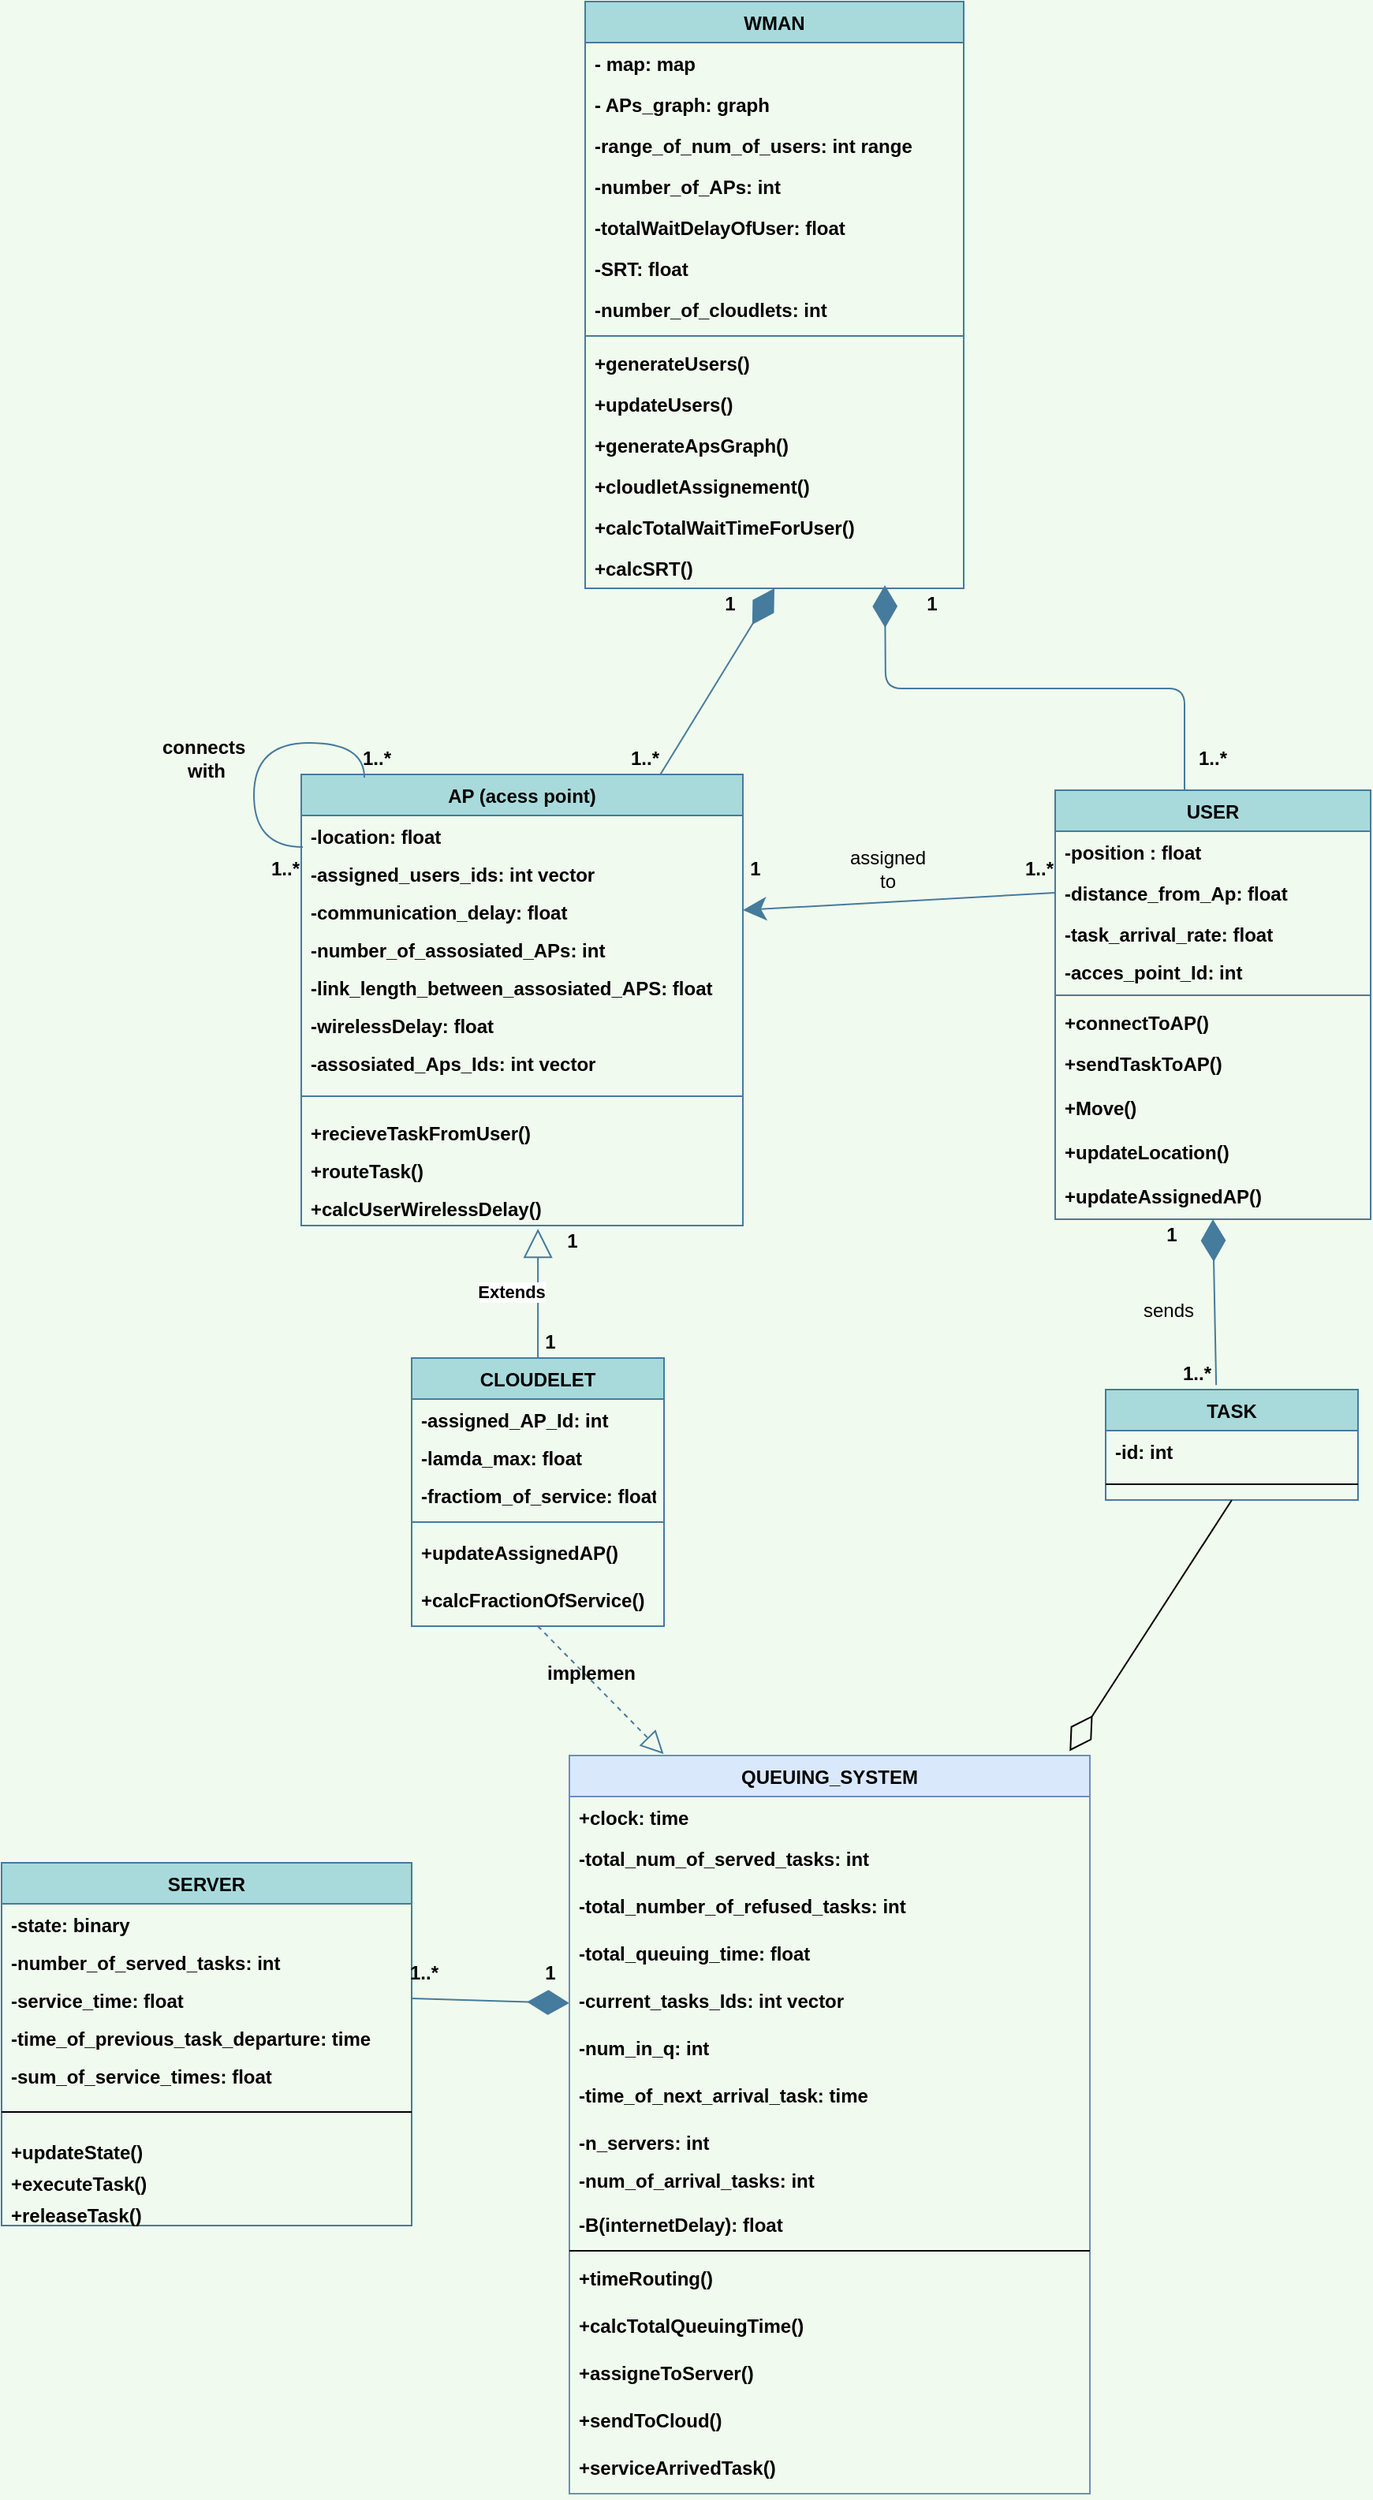 <mxfile version="15.0.6" type="device"><diagram id="C5RBs43oDa-KdzZeNtuy" name="Page-1"><mxGraphModel dx="4340" dy="3819" grid="1" gridSize="10" guides="1" tooltips="1" connect="1" arrows="1" fold="1" page="1" pageScale="1" pageWidth="1169" pageHeight="1654" background="#F1FAEE" math="0" shadow="0"><root><mxCell id="WIyWlLk6GJQsqaUBKTNV-0"/><mxCell id="WIyWlLk6GJQsqaUBKTNV-1" parent="WIyWlLk6GJQsqaUBKTNV-0"/><mxCell id="zkfFHV4jXpPFQw0GAbJ--0" value="WMAN" style="swimlane;fontStyle=1;align=center;verticalAlign=top;childLayout=stackLayout;horizontal=1;startSize=26;horizontalStack=0;resizeParent=1;resizeLast=0;collapsible=1;marginBottom=0;shadow=0;strokeWidth=1;fillColor=#A8DADC;strokeColor=#457B9D;" parent="WIyWlLk6GJQsqaUBKTNV-1" vertex="1"><mxGeometry x="560" y="-1600" width="240" height="372" as="geometry"><mxRectangle x="220" y="120" width="160" height="26" as="alternateBounds"/></mxGeometry></mxCell><mxCell id="zkfFHV4jXpPFQw0GAbJ--1" value="- map: map" style="text;align=left;verticalAlign=top;spacingLeft=4;spacingRight=4;overflow=hidden;rotatable=0;points=[[0,0.5],[1,0.5]];portConstraint=eastwest;fontStyle=1" parent="zkfFHV4jXpPFQw0GAbJ--0" vertex="1"><mxGeometry y="26" width="240" height="26" as="geometry"/></mxCell><mxCell id="zkfFHV4jXpPFQw0GAbJ--2" value="- APs_graph: graph" style="text;align=left;verticalAlign=top;spacingLeft=4;spacingRight=4;overflow=hidden;rotatable=0;points=[[0,0.5],[1,0.5]];portConstraint=eastwest;shadow=0;html=0;fontStyle=1" parent="zkfFHV4jXpPFQw0GAbJ--0" vertex="1"><mxGeometry y="52" width="240" height="26" as="geometry"/></mxCell><mxCell id="duXqDelRjaNol4sOZulY-4" value="-range_of_num_of_users: int range" style="text;align=left;verticalAlign=top;spacingLeft=4;spacingRight=4;overflow=hidden;rotatable=0;points=[[0,0.5],[1,0.5]];portConstraint=eastwest;shadow=0;html=0;fontStyle=1" vertex="1" parent="zkfFHV4jXpPFQw0GAbJ--0"><mxGeometry y="78" width="240" height="26" as="geometry"/></mxCell><mxCell id="duXqDelRjaNol4sOZulY-3" value="-number_of_APs: int" style="text;align=left;verticalAlign=top;spacingLeft=4;spacingRight=4;overflow=hidden;rotatable=0;points=[[0,0.5],[1,0.5]];portConstraint=eastwest;shadow=0;html=0;fontStyle=1" vertex="1" parent="zkfFHV4jXpPFQw0GAbJ--0"><mxGeometry y="104" width="240" height="26" as="geometry"/></mxCell><mxCell id="duXqDelRjaNol4sOZulY-54" value="-totalWaitDelayOfUser: float" style="text;align=left;verticalAlign=top;spacingLeft=4;spacingRight=4;overflow=hidden;rotatable=0;points=[[0,0.5],[1,0.5]];portConstraint=eastwest;shadow=0;html=0;fontStyle=1" vertex="1" parent="zkfFHV4jXpPFQw0GAbJ--0"><mxGeometry y="130" width="240" height="26" as="geometry"/></mxCell><mxCell id="duXqDelRjaNol4sOZulY-57" value="-SRT: float" style="text;align=left;verticalAlign=top;spacingLeft=4;spacingRight=4;overflow=hidden;rotatable=0;points=[[0,0.5],[1,0.5]];portConstraint=eastwest;shadow=0;html=0;fontStyle=1" vertex="1" parent="zkfFHV4jXpPFQw0GAbJ--0"><mxGeometry y="156" width="240" height="26" as="geometry"/></mxCell><mxCell id="duXqDelRjaNol4sOZulY-5" value="-number_of_cloudlets: int" style="text;align=left;verticalAlign=top;spacingLeft=4;spacingRight=4;overflow=hidden;rotatable=0;points=[[0,0.5],[1,0.5]];portConstraint=eastwest;shadow=0;html=0;fontStyle=1" vertex="1" parent="zkfFHV4jXpPFQw0GAbJ--0"><mxGeometry y="182" width="240" height="26" as="geometry"/></mxCell><mxCell id="zkfFHV4jXpPFQw0GAbJ--4" value="" style="line;html=1;strokeWidth=1;align=left;verticalAlign=middle;spacingTop=-1;spacingLeft=3;spacingRight=3;rotatable=0;labelPosition=right;points=[];portConstraint=eastwest;labelBackgroundColor=#F1FAEE;fillColor=#A8DADC;strokeColor=#457B9D;fontStyle=1" parent="zkfFHV4jXpPFQw0GAbJ--0" vertex="1"><mxGeometry y="208" width="240" height="8" as="geometry"/></mxCell><mxCell id="duXqDelRjaNol4sOZulY-13" value="+generateUsers()" style="text;align=left;verticalAlign=top;spacingLeft=4;spacingRight=4;overflow=hidden;rotatable=0;points=[[0,0.5],[1,0.5]];portConstraint=eastwest;shadow=0;html=0;fontStyle=1" vertex="1" parent="zkfFHV4jXpPFQw0GAbJ--0"><mxGeometry y="216" width="240" height="26" as="geometry"/></mxCell><mxCell id="duXqDelRjaNol4sOZulY-14" value="+updateUsers()&#10;" style="text;align=left;verticalAlign=top;spacingLeft=4;spacingRight=4;overflow=hidden;rotatable=0;points=[[0,0.5],[1,0.5]];portConstraint=eastwest;shadow=0;html=0;fontStyle=1" vertex="1" parent="zkfFHV4jXpPFQw0GAbJ--0"><mxGeometry y="242" width="240" height="26" as="geometry"/></mxCell><mxCell id="duXqDelRjaNol4sOZulY-15" value="+generateApsGraph()" style="text;align=left;verticalAlign=top;spacingLeft=4;spacingRight=4;overflow=hidden;rotatable=0;points=[[0,0.5],[1,0.5]];portConstraint=eastwest;shadow=0;html=0;fontStyle=1" vertex="1" parent="zkfFHV4jXpPFQw0GAbJ--0"><mxGeometry y="268" width="240" height="26" as="geometry"/></mxCell><mxCell id="duXqDelRjaNol4sOZulY-17" value="+cloudletAssignement()" style="text;align=left;verticalAlign=top;spacingLeft=4;spacingRight=4;overflow=hidden;rotatable=0;points=[[0,0.5],[1,0.5]];portConstraint=eastwest;shadow=0;html=0;fontStyle=1" vertex="1" parent="zkfFHV4jXpPFQw0GAbJ--0"><mxGeometry y="294" width="240" height="26" as="geometry"/></mxCell><mxCell id="duXqDelRjaNol4sOZulY-52" value="+calcTotalWaitTimeForUser()" style="text;align=left;verticalAlign=top;spacingLeft=4;spacingRight=4;overflow=hidden;rotatable=0;points=[[0,0.5],[1,0.5]];portConstraint=eastwest;shadow=0;html=0;fontStyle=1" vertex="1" parent="zkfFHV4jXpPFQw0GAbJ--0"><mxGeometry y="320" width="240" height="26" as="geometry"/></mxCell><mxCell id="duXqDelRjaNol4sOZulY-51" value="+calcSRT()" style="text;align=left;verticalAlign=top;spacingLeft=4;spacingRight=4;overflow=hidden;rotatable=0;points=[[0,0.5],[1,0.5]];portConstraint=eastwest;shadow=0;html=0;fontStyle=1" vertex="1" parent="zkfFHV4jXpPFQw0GAbJ--0"><mxGeometry y="346" width="240" height="26" as="geometry"/></mxCell><mxCell id="zkfFHV4jXpPFQw0GAbJ--13" value="AP (acess point)" style="swimlane;fontStyle=1;align=center;verticalAlign=top;childLayout=stackLayout;horizontal=1;startSize=26;horizontalStack=0;resizeParent=1;resizeLast=0;collapsible=1;marginBottom=0;shadow=0;strokeWidth=1;fillColor=#A8DADC;strokeColor=#457B9D;" parent="WIyWlLk6GJQsqaUBKTNV-1" vertex="1"><mxGeometry x="380" y="-1110" width="280" height="286" as="geometry"><mxRectangle x="340" y="380" width="170" height="26" as="alternateBounds"/></mxGeometry></mxCell><mxCell id="0unxeQhDDGH4DxMglJ66-23" value="-location: float " style="text;align=left;verticalAlign=top;spacingLeft=4;spacingRight=4;overflow=hidden;rotatable=0;points=[[0,0.5],[1,0.5]];portConstraint=eastwest;fontStyle=1" parent="zkfFHV4jXpPFQw0GAbJ--13" vertex="1"><mxGeometry y="26" width="280" height="24" as="geometry"/></mxCell><mxCell id="duXqDelRjaNol4sOZulY-43" value="-assigned_users_ids: int vector" style="text;align=left;verticalAlign=top;spacingLeft=4;spacingRight=4;overflow=hidden;rotatable=0;points=[[0,0.5],[1,0.5]];portConstraint=eastwest;fontStyle=1" vertex="1" parent="zkfFHV4jXpPFQw0GAbJ--13"><mxGeometry y="50" width="280" height="24" as="geometry"/></mxCell><mxCell id="0unxeQhDDGH4DxMglJ66-0" value="-communication_delay: float" style="text;align=left;verticalAlign=top;spacingLeft=4;spacingRight=4;overflow=hidden;rotatable=0;points=[[0,0.5],[1,0.5]];portConstraint=eastwest;fontStyle=1" parent="zkfFHV4jXpPFQw0GAbJ--13" vertex="1"><mxGeometry y="74" width="280" height="24" as="geometry"/></mxCell><mxCell id="duXqDelRjaNol4sOZulY-6" value="-number_of_assosiated_APs: int" style="text;align=left;verticalAlign=top;spacingLeft=4;spacingRight=4;overflow=hidden;rotatable=0;points=[[0,0.5],[1,0.5]];portConstraint=eastwest;fontStyle=1" vertex="1" parent="zkfFHV4jXpPFQw0GAbJ--13"><mxGeometry y="98" width="280" height="24" as="geometry"/></mxCell><mxCell id="duXqDelRjaNol4sOZulY-60" value="-link_length_between_assosiated_APS: float" style="text;align=left;verticalAlign=top;spacingLeft=4;spacingRight=4;overflow=hidden;rotatable=0;points=[[0,0.5],[1,0.5]];portConstraint=eastwest;fontStyle=1" vertex="1" parent="zkfFHV4jXpPFQw0GAbJ--13"><mxGeometry y="122" width="280" height="24" as="geometry"/></mxCell><mxCell id="duXqDelRjaNol4sOZulY-7" value="-wirelessDelay: float" style="text;align=left;verticalAlign=top;spacingLeft=4;spacingRight=4;overflow=hidden;rotatable=0;points=[[0,0.5],[1,0.5]];portConstraint=eastwest;fontStyle=1" vertex="1" parent="zkfFHV4jXpPFQw0GAbJ--13"><mxGeometry y="146" width="280" height="24" as="geometry"/></mxCell><mxCell id="duXqDelRjaNol4sOZulY-61" value="-assosiated_Aps_Ids: int vector" style="text;align=left;verticalAlign=top;spacingLeft=4;spacingRight=4;overflow=hidden;rotatable=0;points=[[0,0.5],[1,0.5]];portConstraint=eastwest;fontStyle=1" vertex="1" parent="zkfFHV4jXpPFQw0GAbJ--13"><mxGeometry y="170" width="280" height="24" as="geometry"/></mxCell><mxCell id="zkfFHV4jXpPFQw0GAbJ--15" value="" style="line;html=1;strokeWidth=1;align=left;verticalAlign=middle;spacingTop=-1;spacingLeft=3;spacingRight=3;rotatable=0;labelPosition=right;points=[];portConstraint=eastwest;labelBackgroundColor=#F1FAEE;fillColor=#A8DADC;strokeColor=#457B9D;fontStyle=1" parent="zkfFHV4jXpPFQw0GAbJ--13" vertex="1"><mxGeometry y="194" width="280" height="20" as="geometry"/></mxCell><mxCell id="0unxeQhDDGH4DxMglJ66-20" value="" style="endArrow=none;html=1;strokeColor=#457B9D;fillColor=#A8DADC;entryX=0.006;entryY=-0.167;entryDx=0;entryDy=0;elbow=vertical;entryPerimeter=0;fontStyle=1;edgeStyle=orthogonalEdgeStyle;curved=1;" parent="zkfFHV4jXpPFQw0GAbJ--13" edge="1"><mxGeometry relative="1" as="geometry"><mxPoint x="40" y="2" as="sourcePoint"/><mxPoint x="0.96" y="45.992" as="targetPoint"/><Array as="points"><mxPoint x="40" y="-20"/><mxPoint x="-30" y="-20"/><mxPoint x="-30" y="46"/></Array></mxGeometry></mxCell><mxCell id="duXqDelRjaNol4sOZulY-18" value="+recieveTaskFromUser()" style="text;align=left;verticalAlign=top;spacingLeft=4;spacingRight=4;overflow=hidden;rotatable=0;points=[[0,0.5],[1,0.5]];portConstraint=eastwest;fontStyle=1" vertex="1" parent="zkfFHV4jXpPFQw0GAbJ--13"><mxGeometry y="214" width="280" height="24" as="geometry"/></mxCell><mxCell id="duXqDelRjaNol4sOZulY-19" value="+routeTask()" style="text;align=left;verticalAlign=top;spacingLeft=4;spacingRight=4;overflow=hidden;rotatable=0;points=[[0,0.5],[1,0.5]];portConstraint=eastwest;fontStyle=1" vertex="1" parent="zkfFHV4jXpPFQw0GAbJ--13"><mxGeometry y="238" width="280" height="24" as="geometry"/></mxCell><mxCell id="duXqDelRjaNol4sOZulY-44" value="+calcUserWirelessDelay()" style="text;align=left;verticalAlign=top;spacingLeft=4;spacingRight=4;overflow=hidden;rotatable=0;points=[[0,0.5],[1,0.5]];portConstraint=eastwest;fontStyle=1" vertex="1" parent="zkfFHV4jXpPFQw0GAbJ--13"><mxGeometry y="262" width="280" height="24" as="geometry"/></mxCell><mxCell id="zkfFHV4jXpPFQw0GAbJ--17" value="USER" style="swimlane;fontStyle=1;align=center;verticalAlign=top;childLayout=stackLayout;horizontal=1;startSize=26;horizontalStack=0;resizeParent=1;resizeLast=0;collapsible=1;marginBottom=0;shadow=0;strokeWidth=1;fillColor=#A8DADC;strokeColor=#457B9D;" parent="WIyWlLk6GJQsqaUBKTNV-1" vertex="1"><mxGeometry x="858" y="-1100" width="200" height="272" as="geometry"><mxRectangle x="550" y="140" width="160" height="26" as="alternateBounds"/></mxGeometry></mxCell><mxCell id="zkfFHV4jXpPFQw0GAbJ--18" value="-position : float" style="text;align=left;verticalAlign=top;spacingLeft=4;spacingRight=4;overflow=hidden;rotatable=0;points=[[0,0.5],[1,0.5]];portConstraint=eastwest;fontStyle=1" parent="zkfFHV4jXpPFQw0GAbJ--17" vertex="1"><mxGeometry y="26" width="200" height="26" as="geometry"/></mxCell><mxCell id="zkfFHV4jXpPFQw0GAbJ--20" value="-distance_from_Ap: float" style="text;align=left;verticalAlign=top;spacingLeft=4;spacingRight=4;overflow=hidden;rotatable=0;points=[[0,0.5],[1,0.5]];portConstraint=eastwest;shadow=0;html=0;fontStyle=1" parent="zkfFHV4jXpPFQw0GAbJ--17" vertex="1"><mxGeometry y="52" width="200" height="26" as="geometry"/></mxCell><mxCell id="duXqDelRjaNol4sOZulY-58" value="-task_arrival_rate: float" style="text;strokeColor=none;fillColor=none;align=left;verticalAlign=top;spacingLeft=4;spacingRight=4;overflow=hidden;rotatable=0;points=[[0,0.5],[1,0.5]];portConstraint=eastwest;fontStyle=1;" vertex="1" parent="zkfFHV4jXpPFQw0GAbJ--17"><mxGeometry y="78" width="200" height="24" as="geometry"/></mxCell><mxCell id="duXqDelRjaNol4sOZulY-2" value="-acces_point_Id: int" style="text;strokeColor=none;fillColor=none;align=left;verticalAlign=top;spacingLeft=4;spacingRight=4;overflow=hidden;rotatable=0;points=[[0,0.5],[1,0.5]];portConstraint=eastwest;fontStyle=1;" vertex="1" parent="zkfFHV4jXpPFQw0GAbJ--17"><mxGeometry y="102" width="200" height="24" as="geometry"/></mxCell><mxCell id="zkfFHV4jXpPFQw0GAbJ--23" value="" style="line;html=1;strokeWidth=1;align=left;verticalAlign=middle;spacingTop=-1;spacingLeft=3;spacingRight=3;rotatable=0;labelPosition=right;points=[];portConstraint=eastwest;labelBackgroundColor=#F1FAEE;fillColor=#A8DADC;strokeColor=#457B9D;fontStyle=1" parent="zkfFHV4jXpPFQw0GAbJ--17" vertex="1"><mxGeometry y="126" width="200" height="8" as="geometry"/></mxCell><mxCell id="duXqDelRjaNol4sOZulY-22" value="+connectToAP()" style="text;align=left;verticalAlign=top;spacingLeft=4;spacingRight=4;overflow=hidden;rotatable=0;points=[[0,0.5],[1,0.5]];portConstraint=eastwest;shadow=0;html=0;fontStyle=1" vertex="1" parent="zkfFHV4jXpPFQw0GAbJ--17"><mxGeometry y="134" width="200" height="26" as="geometry"/></mxCell><mxCell id="duXqDelRjaNol4sOZulY-23" value="+sendTaskToAP()" style="text;align=left;verticalAlign=top;spacingLeft=4;spacingRight=4;overflow=hidden;rotatable=0;points=[[0,0.5],[1,0.5]];portConstraint=eastwest;shadow=0;html=0;fontStyle=1" vertex="1" parent="zkfFHV4jXpPFQw0GAbJ--17"><mxGeometry y="160" width="200" height="28" as="geometry"/></mxCell><mxCell id="duXqDelRjaNol4sOZulY-24" value="+Move()" style="text;align=left;verticalAlign=top;spacingLeft=4;spacingRight=4;overflow=hidden;rotatable=0;points=[[0,0.5],[1,0.5]];portConstraint=eastwest;shadow=0;html=0;fontStyle=1" vertex="1" parent="zkfFHV4jXpPFQw0GAbJ--17"><mxGeometry y="188" width="200" height="28" as="geometry"/></mxCell><mxCell id="duXqDelRjaNol4sOZulY-25" value="+updateLocation()" style="text;align=left;verticalAlign=top;spacingLeft=4;spacingRight=4;overflow=hidden;rotatable=0;points=[[0,0.5],[1,0.5]];portConstraint=eastwest;shadow=0;html=0;fontStyle=1" vertex="1" parent="zkfFHV4jXpPFQw0GAbJ--17"><mxGeometry y="216" width="200" height="28" as="geometry"/></mxCell><mxCell id="duXqDelRjaNol4sOZulY-27" value="+updateAssignedAP()" style="text;align=left;verticalAlign=top;spacingLeft=4;spacingRight=4;overflow=hidden;rotatable=0;points=[[0,0.5],[1,0.5]];portConstraint=eastwest;shadow=0;html=0;fontStyle=1" vertex="1" parent="zkfFHV4jXpPFQw0GAbJ--17"><mxGeometry y="244" width="200" height="28" as="geometry"/></mxCell><mxCell id="0unxeQhDDGH4DxMglJ66-6" value="CLOUDELET" style="swimlane;fontStyle=1;align=center;verticalAlign=top;childLayout=stackLayout;horizontal=1;startSize=26;horizontalStack=0;resizeParent=1;resizeLast=0;collapsible=1;marginBottom=0;shadow=0;strokeWidth=1;fillColor=#A8DADC;strokeColor=#457B9D;" parent="WIyWlLk6GJQsqaUBKTNV-1" vertex="1"><mxGeometry x="450" y="-740" width="160" height="170" as="geometry"><mxRectangle x="340" y="380" width="170" height="26" as="alternateBounds"/></mxGeometry></mxCell><mxCell id="duXqDelRjaNol4sOZulY-59" value="-assigned_AP_Id: int" style="text;align=left;verticalAlign=top;spacingLeft=4;spacingRight=4;overflow=hidden;rotatable=0;points=[[0,0.5],[1,0.5]];portConstraint=eastwest;fontStyle=1" vertex="1" parent="0unxeQhDDGH4DxMglJ66-6"><mxGeometry y="26" width="160" height="24" as="geometry"/></mxCell><mxCell id="duXqDelRjaNol4sOZulY-10" value="-lamda_max: float" style="text;align=left;verticalAlign=top;spacingLeft=4;spacingRight=4;overflow=hidden;rotatable=0;points=[[0,0.5],[1,0.5]];portConstraint=eastwest;fontStyle=1" vertex="1" parent="0unxeQhDDGH4DxMglJ66-6"><mxGeometry y="50" width="160" height="24" as="geometry"/></mxCell><mxCell id="duXqDelRjaNol4sOZulY-64" value="-fractiom_of_service: float" style="text;align=left;verticalAlign=top;spacingLeft=4;spacingRight=4;overflow=hidden;rotatable=0;points=[[0,0.5],[1,0.5]];portConstraint=eastwest;fontStyle=1" vertex="1" parent="0unxeQhDDGH4DxMglJ66-6"><mxGeometry y="74" width="160" height="24" as="geometry"/></mxCell><mxCell id="0unxeQhDDGH4DxMglJ66-9" value="" style="line;html=1;strokeWidth=1;align=left;verticalAlign=middle;spacingTop=-1;spacingLeft=3;spacingRight=3;rotatable=0;labelPosition=right;points=[];portConstraint=eastwest;labelBackgroundColor=#F1FAEE;fillColor=#A8DADC;strokeColor=#457B9D;fontStyle=1" parent="0unxeQhDDGH4DxMglJ66-6" vertex="1"><mxGeometry y="98" width="160" height="12" as="geometry"/></mxCell><mxCell id="duXqDelRjaNol4sOZulY-37" value="+updateAssignedAP()" style="text;align=left;verticalAlign=top;spacingLeft=4;spacingRight=4;overflow=hidden;rotatable=0;points=[[0,0.5],[1,0.5]];portConstraint=eastwest;shadow=0;html=0;fontStyle=1" vertex="1" parent="0unxeQhDDGH4DxMglJ66-6"><mxGeometry y="110" width="160" height="30" as="geometry"/></mxCell><mxCell id="duXqDelRjaNol4sOZulY-41" value="+calcFractionOfService()" style="text;align=left;verticalAlign=top;spacingLeft=4;spacingRight=4;overflow=hidden;rotatable=0;points=[[0,0.5],[1,0.5]];portConstraint=eastwest;shadow=0;html=0;fontStyle=1" vertex="1" parent="0unxeQhDDGH4DxMglJ66-6"><mxGeometry y="140" width="160" height="30" as="geometry"/></mxCell><mxCell id="0unxeQhDDGH4DxMglJ66-10" value="" style="endArrow=diamondThin;endFill=1;endSize=24;html=1;strokeColor=#457B9D;fillColor=#A8DADC;exitX=0.41;exitY=0;exitDx=0;exitDy=0;exitPerimeter=0;edgeStyle=orthogonalEdgeStyle;elbow=vertical;fontStyle=1" parent="WIyWlLk6GJQsqaUBKTNV-1" source="zkfFHV4jXpPFQw0GAbJ--17" edge="1"><mxGeometry width="160" relative="1" as="geometry"><mxPoint x="800" y="-660" as="sourcePoint"/><mxPoint x="750" y="-1230" as="targetPoint"/></mxGeometry></mxCell><mxCell id="0unxeQhDDGH4DxMglJ66-16" value="1..*" style="text;html=1;strokeColor=none;fillColor=none;align=center;verticalAlign=middle;whiteSpace=wrap;rounded=0;fontStyle=1" parent="WIyWlLk6GJQsqaUBKTNV-1" vertex="1"><mxGeometry x="950" y="-1130" width="16" height="20" as="geometry"/></mxCell><mxCell id="0unxeQhDDGH4DxMglJ66-17" value="" style="endArrow=diamondThin;endFill=1;endSize=24;html=1;strokeColor=#457B9D;fillColor=#A8DADC;entryX=0.5;entryY=1;entryDx=0;entryDy=0;fontStyle=1" parent="WIyWlLk6GJQsqaUBKTNV-1" source="zkfFHV4jXpPFQw0GAbJ--13" target="zkfFHV4jXpPFQw0GAbJ--0" edge="1"><mxGeometry width="160" relative="1" as="geometry"><mxPoint x="610" y="-450" as="sourcePoint"/><mxPoint x="770" y="-450" as="targetPoint"/></mxGeometry></mxCell><mxCell id="0unxeQhDDGH4DxMglJ66-18" value="1" style="text;html=1;strokeColor=none;fillColor=none;align=center;verticalAlign=middle;whiteSpace=wrap;rounded=0;fontStyle=1" parent="WIyWlLk6GJQsqaUBKTNV-1" vertex="1"><mxGeometry x="772" y="-1228" width="16" height="20" as="geometry"/></mxCell><mxCell id="0unxeQhDDGH4DxMglJ66-19" value="1..*" style="text;html=1;strokeColor=none;fillColor=none;align=center;verticalAlign=middle;whiteSpace=wrap;rounded=0;fontStyle=1" parent="WIyWlLk6GJQsqaUBKTNV-1" vertex="1"><mxGeometry x="940" y="-740" width="16" height="20" as="geometry"/></mxCell><mxCell id="0unxeQhDDGH4DxMglJ66-25" value="connects&amp;nbsp;&lt;br&gt;with" style="text;html=1;strokeColor=none;fillColor=none;align=center;verticalAlign=middle;whiteSpace=wrap;rounded=0;fontStyle=1" parent="WIyWlLk6GJQsqaUBKTNV-1" vertex="1"><mxGeometry x="300" y="-1130" width="40" height="20" as="geometry"/></mxCell><mxCell id="0unxeQhDDGH4DxMglJ66-26" value="Extends" style="endArrow=block;endSize=16;endFill=0;html=1;strokeColor=#457B9D;fillColor=#A8DADC;elbow=vertical;fontStyle=1;entryX=0.536;entryY=1.083;entryDx=0;entryDy=0;entryPerimeter=0;" parent="WIyWlLk6GJQsqaUBKTNV-1" source="0unxeQhDDGH4DxMglJ66-6" target="duXqDelRjaNol4sOZulY-44" edge="1"><mxGeometry x="0.016" y="17" width="160" relative="1" as="geometry"><mxPoint x="780" y="-330" as="sourcePoint"/><mxPoint x="654" y="-397" as="targetPoint"/><mxPoint as="offset"/></mxGeometry></mxCell><mxCell id="0unxeQhDDGH4DxMglJ66-27" value="" style="endArrow=block;dashed=1;endFill=0;endSize=12;html=1;strokeColor=#457B9D;fillColor=#A8DADC;entryX=0.181;entryY=-0.002;entryDx=0;entryDy=0;fontStyle=1;exitX=0.5;exitY=1;exitDx=0;exitDy=0;entryPerimeter=0;" parent="WIyWlLk6GJQsqaUBKTNV-1" source="0unxeQhDDGH4DxMglJ66-6" target="duXqDelRjaNol4sOZulY-108" edge="1"><mxGeometry width="160" relative="1" as="geometry"><mxPoint x="755" y="-110" as="sourcePoint"/><mxPoint x="900" y="-89" as="targetPoint"/></mxGeometry></mxCell><mxCell id="0unxeQhDDGH4DxMglJ66-34" value="SERVER" style="swimlane;fontStyle=1;align=center;verticalAlign=top;childLayout=stackLayout;horizontal=1;startSize=26;horizontalStack=0;resizeParent=1;resizeParentMax=0;resizeLast=0;collapsible=1;marginBottom=0;strokeColor=#457B9D;fillColor=#A8DADC;" parent="WIyWlLk6GJQsqaUBKTNV-1" vertex="1"><mxGeometry x="190" y="-420" width="260" height="230" as="geometry"/></mxCell><mxCell id="0unxeQhDDGH4DxMglJ66-35" value="-state: binary" style="text;strokeColor=none;fillColor=none;align=left;verticalAlign=top;spacingLeft=4;spacingRight=4;overflow=hidden;rotatable=0;points=[[0,0.5],[1,0.5]];portConstraint=eastwest;fontStyle=1;" parent="0unxeQhDDGH4DxMglJ66-34" vertex="1"><mxGeometry y="26" width="260" height="24" as="geometry"/></mxCell><mxCell id="0unxeQhDDGH4DxMglJ66-50" value="-number_of_served_tasks: int" style="text;strokeColor=none;fillColor=none;align=left;verticalAlign=top;spacingLeft=4;spacingRight=4;overflow=hidden;rotatable=0;points=[[0,0.5],[1,0.5]];portConstraint=eastwest;fontStyle=1;" parent="0unxeQhDDGH4DxMglJ66-34" vertex="1"><mxGeometry y="50" width="260" height="24" as="geometry"/></mxCell><mxCell id="0unxeQhDDGH4DxMglJ66-51" value="-service_time: float" style="text;strokeColor=none;fillColor=none;align=left;verticalAlign=top;spacingLeft=4;spacingRight=4;overflow=hidden;rotatable=0;points=[[0,0.5],[1,0.5]];portConstraint=eastwest;fontStyle=1;" parent="0unxeQhDDGH4DxMglJ66-34" vertex="1"><mxGeometry y="74" width="260" height="24" as="geometry"/></mxCell><mxCell id="0unxeQhDDGH4DxMglJ66-53" value="-time_of_previous_task_departure: time" style="text;strokeColor=none;fillColor=none;align=left;verticalAlign=top;spacingLeft=4;spacingRight=4;overflow=hidden;rotatable=0;points=[[0,0.5],[1,0.5]];portConstraint=eastwest;fontStyle=1;" parent="0unxeQhDDGH4DxMglJ66-34" vertex="1"><mxGeometry y="98" width="260" height="24" as="geometry"/></mxCell><mxCell id="0unxeQhDDGH4DxMglJ66-58" value="-sum_of_service_times: float" style="text;strokeColor=none;fillColor=none;align=left;verticalAlign=top;spacingLeft=4;spacingRight=4;overflow=hidden;rotatable=0;points=[[0,0.5],[1,0.5]];portConstraint=eastwest;fontStyle=1;" parent="0unxeQhDDGH4DxMglJ66-34" vertex="1"><mxGeometry y="122" width="260" height="24" as="geometry"/></mxCell><mxCell id="0unxeQhDDGH4DxMglJ66-36" value="" style="line;strokeWidth=1;fillColor=none;align=left;verticalAlign=middle;spacingTop=-1;spacingLeft=3;spacingRight=3;rotatable=0;labelPosition=right;points=[];portConstraint=eastwest;fontStyle=1;" parent="0unxeQhDDGH4DxMglJ66-34" vertex="1"><mxGeometry y="146" width="260" height="24" as="geometry"/></mxCell><mxCell id="duXqDelRjaNol4sOZulY-35" value="+updateState()" style="text;strokeColor=none;fillColor=none;align=left;verticalAlign=top;spacingLeft=4;spacingRight=4;overflow=hidden;rotatable=0;points=[[0,0.5],[1,0.5]];portConstraint=eastwest;fontStyle=1;" vertex="1" parent="0unxeQhDDGH4DxMglJ66-34"><mxGeometry y="170" width="260" height="20" as="geometry"/></mxCell><mxCell id="duXqDelRjaNol4sOZulY-34" value="+executeTask()" style="text;strokeColor=none;fillColor=none;align=left;verticalAlign=top;spacingLeft=4;spacingRight=4;overflow=hidden;rotatable=0;points=[[0,0.5],[1,0.5]];portConstraint=eastwest;fontStyle=1;" vertex="1" parent="0unxeQhDDGH4DxMglJ66-34"><mxGeometry y="190" width="260" height="20" as="geometry"/></mxCell><mxCell id="duXqDelRjaNol4sOZulY-36" value="+releaseTask()" style="text;strokeColor=none;fillColor=none;align=left;verticalAlign=top;spacingLeft=4;spacingRight=4;overflow=hidden;rotatable=0;points=[[0,0.5],[1,0.5]];portConstraint=eastwest;fontStyle=1;" vertex="1" parent="0unxeQhDDGH4DxMglJ66-34"><mxGeometry y="210" width="260" height="20" as="geometry"/></mxCell><mxCell id="0unxeQhDDGH4DxMglJ66-41" value="TASK" style="swimlane;fontStyle=1;align=center;verticalAlign=top;childLayout=stackLayout;horizontal=1;startSize=26;horizontalStack=0;resizeParent=1;resizeParentMax=0;resizeLast=0;collapsible=1;marginBottom=0;strokeColor=#457B9D;fillColor=#A8DADC;" parent="WIyWlLk6GJQsqaUBKTNV-1" vertex="1"><mxGeometry x="890" y="-720" width="160" height="70" as="geometry"/></mxCell><mxCell id="duXqDelRjaNol4sOZulY-12" value="-id: int" style="text;align=left;verticalAlign=top;spacingLeft=4;spacingRight=4;overflow=hidden;rotatable=0;points=[[0,0.5],[1,0.5]];portConstraint=eastwest;fontStyle=1" vertex="1" parent="0unxeQhDDGH4DxMglJ66-41"><mxGeometry y="26" width="160" height="24" as="geometry"/></mxCell><mxCell id="0unxeQhDDGH4DxMglJ66-43" value="" style="line;strokeWidth=1;fillColor=none;align=left;verticalAlign=middle;spacingTop=-1;spacingLeft=3;spacingRight=3;rotatable=0;labelPosition=right;points=[];portConstraint=eastwest;fontStyle=1;" parent="0unxeQhDDGH4DxMglJ66-41" vertex="1"><mxGeometry y="50" width="160" height="20" as="geometry"/></mxCell><mxCell id="0unxeQhDDGH4DxMglJ66-44" value="" style="endArrow=diamondThin;endFill=1;endSize=24;html=1;strokeColor=#457B9D;fillColor=#A8DADC;exitX=0.438;exitY=-0.041;exitDx=0;exitDy=0;exitPerimeter=0;entryX=0.5;entryY=1;entryDx=0;entryDy=0;fontStyle=1" parent="WIyWlLk6GJQsqaUBKTNV-1" source="0unxeQhDDGH4DxMglJ66-41" target="zkfFHV4jXpPFQw0GAbJ--17" edge="1"><mxGeometry width="160" relative="1" as="geometry"><mxPoint x="980" y="-433" as="sourcePoint"/><mxPoint x="1020" y="-470" as="targetPoint"/><Array as="points"/></mxGeometry></mxCell><mxCell id="0unxeQhDDGH4DxMglJ66-46" style="rounded=1;orthogonalLoop=1;jettySize=auto;html=1;exitX=0;exitY=0.5;exitDx=0;exitDy=0;entryX=1;entryY=0.5;entryDx=0;entryDy=0;endSize=12;strokeColor=#457B9D;fillColor=#A8DADC;fontStyle=1" parent="WIyWlLk6GJQsqaUBKTNV-1" source="zkfFHV4jXpPFQw0GAbJ--20" target="0unxeQhDDGH4DxMglJ66-0" edge="1"><mxGeometry relative="1" as="geometry"/></mxCell><mxCell id="0unxeQhDDGH4DxMglJ66-57" value="" style="endArrow=diamondThin;endFill=1;endSize=24;html=1;fontColor=#000000;strokeColor=#457B9D;fillColor=#A8DADC;exitX=1;exitY=0.5;exitDx=0;exitDy=0;entryX=0;entryY=0.5;entryDx=0;entryDy=0;" parent="WIyWlLk6GJQsqaUBKTNV-1" source="0unxeQhDDGH4DxMglJ66-51" target="duXqDelRjaNol4sOZulY-124" edge="1"><mxGeometry width="160" relative="1" as="geometry"><mxPoint x="570" y="80" as="sourcePoint"/><mxPoint x="546.25" y="-484" as="targetPoint"/></mxGeometry></mxCell><mxCell id="duXqDelRjaNol4sOZulY-11" value="" style="endArrow=diamondThin;endFill=0;endSize=24;html=1;entryX=0.961;entryY=-0.006;entryDx=0;entryDy=0;entryPerimeter=0;exitX=0.5;exitY=1;exitDx=0;exitDy=0;" edge="1" parent="WIyWlLk6GJQsqaUBKTNV-1" source="0unxeQhDDGH4DxMglJ66-41" target="duXqDelRjaNol4sOZulY-108"><mxGeometry width="160" relative="1" as="geometry"><mxPoint x="960" y="-350" as="sourcePoint"/><mxPoint x="950" y="-160" as="targetPoint"/></mxGeometry></mxCell><mxCell id="duXqDelRjaNol4sOZulY-72" value="1..*" style="text;html=1;strokeColor=none;fillColor=none;align=center;verticalAlign=middle;whiteSpace=wrap;rounded=0;fontStyle=1" vertex="1" parent="WIyWlLk6GJQsqaUBKTNV-1"><mxGeometry x="590" y="-1130" width="16" height="20" as="geometry"/></mxCell><mxCell id="duXqDelRjaNol4sOZulY-88" value="1" style="text;html=1;strokeColor=none;fillColor=none;align=center;verticalAlign=middle;whiteSpace=wrap;rounded=0;fontStyle=1" vertex="1" parent="WIyWlLk6GJQsqaUBKTNV-1"><mxGeometry x="644" y="-1228" width="16" height="20" as="geometry"/></mxCell><mxCell id="duXqDelRjaNol4sOZulY-89" value="1..*" style="text;html=1;strokeColor=none;fillColor=none;align=center;verticalAlign=middle;whiteSpace=wrap;rounded=0;fontStyle=1" vertex="1" parent="WIyWlLk6GJQsqaUBKTNV-1"><mxGeometry x="362" y="-1060" width="16" height="20" as="geometry"/></mxCell><mxCell id="duXqDelRjaNol4sOZulY-90" value="1..*" style="text;html=1;strokeColor=none;fillColor=none;align=center;verticalAlign=middle;whiteSpace=wrap;rounded=0;fontStyle=1" vertex="1" parent="WIyWlLk6GJQsqaUBKTNV-1"><mxGeometry x="420" y="-1130" width="16" height="20" as="geometry"/></mxCell><mxCell id="duXqDelRjaNol4sOZulY-91" value="1..*" style="text;html=1;strokeColor=none;fillColor=none;align=center;verticalAlign=middle;whiteSpace=wrap;rounded=0;fontStyle=1" vertex="1" parent="WIyWlLk6GJQsqaUBKTNV-1"><mxGeometry x="840" y="-1060" width="16" height="20" as="geometry"/></mxCell><mxCell id="duXqDelRjaNol4sOZulY-92" value="1" style="text;html=1;strokeColor=none;fillColor=none;align=center;verticalAlign=middle;whiteSpace=wrap;rounded=0;fontStyle=1" vertex="1" parent="WIyWlLk6GJQsqaUBKTNV-1"><mxGeometry x="660" y="-1060" width="16" height="20" as="geometry"/></mxCell><mxCell id="duXqDelRjaNol4sOZulY-95" value="assigned to" style="text;html=1;strokeColor=none;fillColor=none;align=center;verticalAlign=middle;whiteSpace=wrap;rounded=0;" vertex="1" parent="WIyWlLk6GJQsqaUBKTNV-1"><mxGeometry x="732" y="-1060" width="40" height="20" as="geometry"/></mxCell><mxCell id="duXqDelRjaNol4sOZulY-96" value="1" style="text;html=1;strokeColor=none;fillColor=none;align=center;verticalAlign=middle;whiteSpace=wrap;rounded=0;fontStyle=1" vertex="1" parent="WIyWlLk6GJQsqaUBKTNV-1"><mxGeometry x="544" y="-824" width="16" height="20" as="geometry"/></mxCell><mxCell id="duXqDelRjaNol4sOZulY-97" value="1" style="text;html=1;strokeColor=none;fillColor=none;align=center;verticalAlign=middle;whiteSpace=wrap;rounded=0;fontStyle=1" vertex="1" parent="WIyWlLk6GJQsqaUBKTNV-1"><mxGeometry x="530" y="-760" width="16" height="20" as="geometry"/></mxCell><mxCell id="duXqDelRjaNol4sOZulY-100" value="1" style="text;html=1;strokeColor=none;fillColor=none;align=center;verticalAlign=middle;whiteSpace=wrap;rounded=0;fontStyle=1" vertex="1" parent="WIyWlLk6GJQsqaUBKTNV-1"><mxGeometry x="924" y="-828" width="16" height="20" as="geometry"/></mxCell><mxCell id="duXqDelRjaNol4sOZulY-102" value="sends" style="text;html=1;strokeColor=none;fillColor=none;align=center;verticalAlign=middle;whiteSpace=wrap;rounded=0;" vertex="1" parent="WIyWlLk6GJQsqaUBKTNV-1"><mxGeometry x="910" y="-780" width="40" height="20" as="geometry"/></mxCell><mxCell id="duXqDelRjaNol4sOZulY-104" value="implemen" style="text;html=1;strokeColor=none;fillColor=none;align=center;verticalAlign=middle;whiteSpace=wrap;rounded=0;fontStyle=1" vertex="1" parent="WIyWlLk6GJQsqaUBKTNV-1"><mxGeometry x="544" y="-550" width="40" height="20" as="geometry"/></mxCell><mxCell id="duXqDelRjaNol4sOZulY-108" value="QUEUING_SYSTEM" style="swimlane;fontStyle=1;align=center;verticalAlign=top;childLayout=stackLayout;horizontal=1;startSize=26;horizontalStack=0;resizeParent=1;resizeParentMax=0;resizeLast=0;collapsible=1;marginBottom=0;fillColor=#dae8fc;strokeColor=#6c8ebf;" vertex="1" parent="WIyWlLk6GJQsqaUBKTNV-1"><mxGeometry x="550" y="-488" width="330" height="468" as="geometry"/></mxCell><mxCell id="duXqDelRjaNol4sOZulY-119" value="+clock: time" style="text;align=left;verticalAlign=top;spacingLeft=4;spacingRight=4;overflow=hidden;rotatable=0;points=[[0,0.5],[1,0.5]];portConstraint=eastwest;fontStyle=1" vertex="1" parent="duXqDelRjaNol4sOZulY-108"><mxGeometry y="26" width="330" height="26" as="geometry"/></mxCell><mxCell id="duXqDelRjaNol4sOZulY-127" value="-total_num_of_served_tasks: int" style="text;strokeColor=none;fillColor=none;align=left;verticalAlign=top;spacingLeft=4;spacingRight=4;overflow=hidden;rotatable=0;points=[[0,0.5],[1,0.5]];portConstraint=eastwest;fontStyle=1;" vertex="1" parent="duXqDelRjaNol4sOZulY-108"><mxGeometry y="52" width="330" height="30" as="geometry"/></mxCell><mxCell id="duXqDelRjaNol4sOZulY-126" value="-total_number_of_refused_tasks: int" style="text;strokeColor=none;fillColor=none;align=left;verticalAlign=top;spacingLeft=4;spacingRight=4;overflow=hidden;rotatable=0;points=[[0,0.5],[1,0.5]];portConstraint=eastwest;fontStyle=1;" vertex="1" parent="duXqDelRjaNol4sOZulY-108"><mxGeometry y="82" width="330" height="30" as="geometry"/></mxCell><mxCell id="duXqDelRjaNol4sOZulY-125" value="-total_queuing_time: float" style="text;strokeColor=none;fillColor=none;align=left;verticalAlign=top;spacingLeft=4;spacingRight=4;overflow=hidden;rotatable=0;points=[[0,0.5],[1,0.5]];portConstraint=eastwest;fontStyle=1;" vertex="1" parent="duXqDelRjaNol4sOZulY-108"><mxGeometry y="112" width="330" height="30" as="geometry"/></mxCell><mxCell id="duXqDelRjaNol4sOZulY-124" value="-current_tasks_Ids: int vector" style="text;strokeColor=none;fillColor=none;align=left;verticalAlign=top;spacingLeft=4;spacingRight=4;overflow=hidden;rotatable=0;points=[[0,0.5],[1,0.5]];portConstraint=eastwest;fontStyle=1;" vertex="1" parent="duXqDelRjaNol4sOZulY-108"><mxGeometry y="142" width="330" height="30" as="geometry"/></mxCell><mxCell id="duXqDelRjaNol4sOZulY-123" value="-num_in_q: int" style="text;strokeColor=none;fillColor=none;align=left;verticalAlign=top;spacingLeft=4;spacingRight=4;overflow=hidden;rotatable=0;points=[[0,0.5],[1,0.5]];portConstraint=eastwest;fontStyle=1;" vertex="1" parent="duXqDelRjaNol4sOZulY-108"><mxGeometry y="172" width="330" height="30" as="geometry"/></mxCell><mxCell id="duXqDelRjaNol4sOZulY-122" value="-time_of_next_arrival_task: time" style="text;align=left;verticalAlign=top;spacingLeft=4;spacingRight=4;overflow=hidden;rotatable=0;points=[[0,0.5],[1,0.5]];portConstraint=eastwest;shadow=0;html=0;fontStyle=1" vertex="1" parent="duXqDelRjaNol4sOZulY-108"><mxGeometry y="202" width="330" height="30" as="geometry"/></mxCell><mxCell id="duXqDelRjaNol4sOZulY-62" value="-n_servers: int" style="text;align=left;verticalAlign=top;spacingLeft=4;spacingRight=4;overflow=hidden;rotatable=0;points=[[0,0.5],[1,0.5]];portConstraint=eastwest;fontStyle=1" vertex="1" parent="duXqDelRjaNol4sOZulY-108"><mxGeometry y="232" width="330" height="24" as="geometry"/></mxCell><mxCell id="duXqDelRjaNol4sOZulY-121" value="-num_of_arrival_tasks: int" style="text;align=left;verticalAlign=top;spacingLeft=4;spacingRight=4;overflow=hidden;rotatable=0;points=[[0,0.5],[1,0.5]];portConstraint=eastwest;shadow=0;html=0;fontStyle=1" vertex="1" parent="duXqDelRjaNol4sOZulY-108"><mxGeometry y="256" width="330" height="28" as="geometry"/></mxCell><mxCell id="duXqDelRjaNol4sOZulY-120" value="-B(internetDelay): float" style="text;align=left;verticalAlign=top;spacingLeft=4;spacingRight=4;overflow=hidden;rotatable=0;points=[[0,0.5],[1,0.5]];portConstraint=eastwest;shadow=0;html=0;fontStyle=1" vertex="1" parent="duXqDelRjaNol4sOZulY-108"><mxGeometry y="284" width="330" height="26" as="geometry"/></mxCell><mxCell id="duXqDelRjaNol4sOZulY-110" value="" style="line;strokeWidth=1;fillColor=none;align=left;verticalAlign=middle;spacingTop=-1;spacingLeft=3;spacingRight=3;rotatable=0;labelPosition=right;points=[];portConstraint=eastwest;" vertex="1" parent="duXqDelRjaNol4sOZulY-108"><mxGeometry y="310" width="330" height="8" as="geometry"/></mxCell><mxCell id="duXqDelRjaNol4sOZulY-30" value="+timeRouting()" style="text;strokeColor=none;fillColor=none;align=left;verticalAlign=top;spacingLeft=4;spacingRight=4;overflow=hidden;rotatable=0;points=[[0,0.5],[1,0.5]];portConstraint=eastwest;fontStyle=1;" vertex="1" parent="duXqDelRjaNol4sOZulY-108"><mxGeometry y="318" width="330" height="30" as="geometry"/></mxCell><mxCell id="duXqDelRjaNol4sOZulY-46" value="+calcTotalQueuingTime()" style="text;strokeColor=none;fillColor=none;align=left;verticalAlign=top;spacingLeft=4;spacingRight=4;overflow=hidden;rotatable=0;points=[[0,0.5],[1,0.5]];portConstraint=eastwest;fontStyle=1;" vertex="1" parent="duXqDelRjaNol4sOZulY-108"><mxGeometry y="348" width="330" height="30" as="geometry"/></mxCell><mxCell id="duXqDelRjaNol4sOZulY-48" value="+assigneToServer()" style="text;strokeColor=none;fillColor=none;align=left;verticalAlign=top;spacingLeft=4;spacingRight=4;overflow=hidden;rotatable=0;points=[[0,0.5],[1,0.5]];portConstraint=eastwest;fontStyle=1;" vertex="1" parent="duXqDelRjaNol4sOZulY-108"><mxGeometry y="378" width="330" height="30" as="geometry"/></mxCell><mxCell id="duXqDelRjaNol4sOZulY-45" value="+sendToCloud()" style="text;strokeColor=none;fillColor=none;align=left;verticalAlign=top;spacingLeft=4;spacingRight=4;overflow=hidden;rotatable=0;points=[[0,0.5],[1,0.5]];portConstraint=eastwest;fontStyle=1;" vertex="1" parent="duXqDelRjaNol4sOZulY-108"><mxGeometry y="408" width="330" height="30" as="geometry"/></mxCell><mxCell id="duXqDelRjaNol4sOZulY-31" value="+serviceArrivedTask()" style="text;strokeColor=none;fillColor=none;align=left;verticalAlign=top;spacingLeft=4;spacingRight=4;overflow=hidden;rotatable=0;points=[[0,0.5],[1,0.5]];portConstraint=eastwest;fontStyle=1;" vertex="1" parent="duXqDelRjaNol4sOZulY-108"><mxGeometry y="438" width="330" height="30" as="geometry"/></mxCell><mxCell id="duXqDelRjaNol4sOZulY-130" value="1..*" style="text;html=1;strokeColor=none;fillColor=none;align=center;verticalAlign=middle;whiteSpace=wrap;rounded=0;fontStyle=1" vertex="1" parent="WIyWlLk6GJQsqaUBKTNV-1"><mxGeometry x="450" y="-360" width="16" height="20" as="geometry"/></mxCell><mxCell id="duXqDelRjaNol4sOZulY-131" value="1" style="text;html=1;strokeColor=none;fillColor=none;align=center;verticalAlign=middle;whiteSpace=wrap;rounded=0;fontStyle=1" vertex="1" parent="WIyWlLk6GJQsqaUBKTNV-1"><mxGeometry x="530" y="-360" width="16" height="20" as="geometry"/></mxCell></root></mxGraphModel></diagram></mxfile>